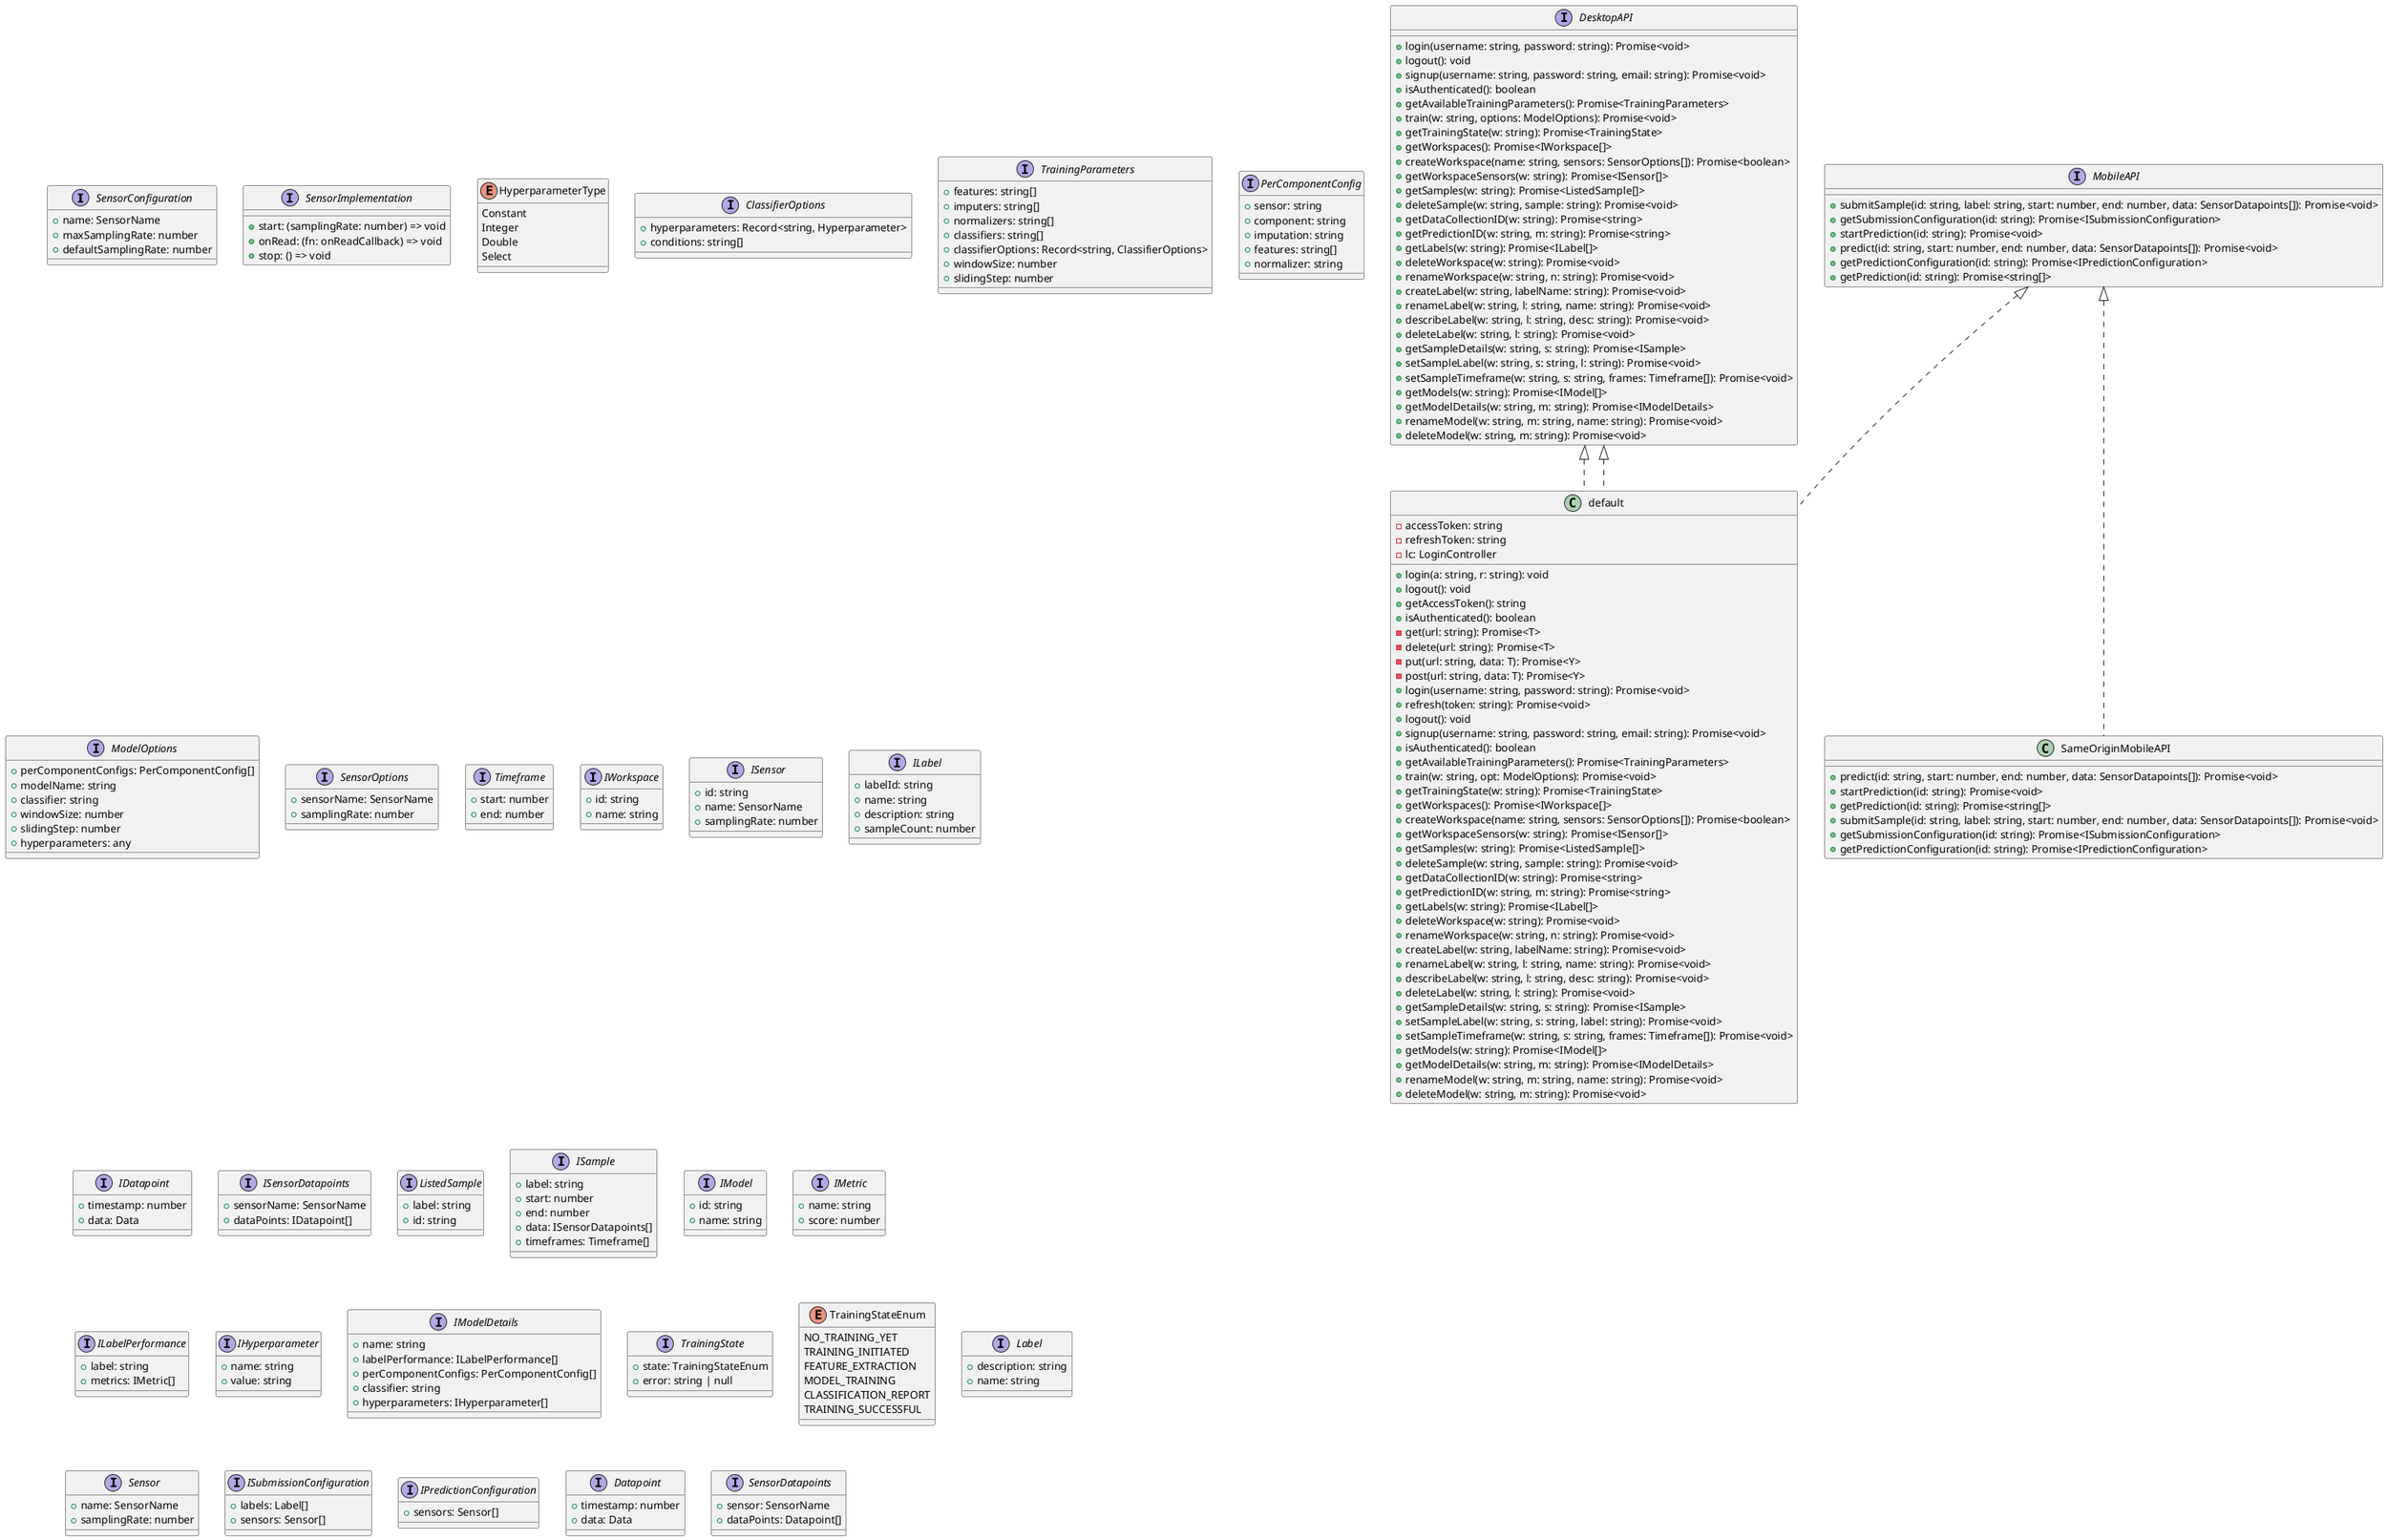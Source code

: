 @startuml
interface SensorConfiguration {
    +name: SensorName
    +maxSamplingRate: number
    +defaultSamplingRate: number
}
interface SensorImplementation {
    +start: (samplingRate: number) => void
    +onRead: (fn: onReadCallback) => void
    +stop: () => void
}
class default {
    -accessToken: string
    -refreshToken: string
    +login(a: string, r: string): void
    +logout(): void
    +getAccessToken(): string
    +isAuthenticated(): boolean
}
enum HyperparameterType {
    Constant
    Integer
    Double
    Select
}
interface ClassifierOptions {
    +hyperparameters: Record<string, Hyperparameter>
    +conditions: string[]
}
interface TrainingParameters {
    +features: string[]
    +imputers: string[]
    +normalizers: string[]
    +classifiers: string[]
    +classifierOptions: Record<string, ClassifierOptions>
    +windowSize: number
    +slidingStep: number
}
interface PerComponentConfig {
    +sensor: string
    +component: string
    +imputation: string
    +features: string[]
    +normalizer: string
}
interface ModelOptions {
    +perComponentConfigs: PerComponentConfig[]
    +modelName: string
    +classifier: string
    +windowSize: number
    +slidingStep: number
    +hyperparameters: any
}
interface SensorOptions {
    +sensorName: SensorName
    +samplingRate: number
}
interface Timeframe {
    +start: number
    +end: number
}
interface IWorkspace {
    +id: string
    +name: string
}
interface ISensor {
    +id: string
    +name: SensorName
    +samplingRate: number
}
interface ILabel {
    +labelId: string
    +name: string
    +description: string
    +sampleCount: number
}
interface IDatapoint {
    +timestamp: number
    +data: Data
}
interface ISensorDatapoints {
    +sensorName: SensorName
    +dataPoints: IDatapoint[]
}
interface ListedSample {
    +label: string
    +id: string
}
interface ISample {
    +label: string
    +start: number
    +end: number
    +data: ISensorDatapoints[]
    +timeframes: Timeframe[]
}
interface IModel {
    +id: string
    +name: string
}
interface IMetric {
    +name: string
    +score: number
}
interface ILabelPerformance {
    +label: string
    +metrics: IMetric[]
}
interface IHyperparameter {
    +name: string
    +value: string
}
interface IModelDetails {
    +name: string
    +labelPerformance: ILabelPerformance[]
    +perComponentConfigs: PerComponentConfig[]
    +classifier: string
    +hyperparameters: IHyperparameter[]
}
interface TrainingState {
    +state: TrainingStateEnum
    +error: string | null
}
enum TrainingStateEnum {
    NO_TRAINING_YET
    TRAINING_INITIATED
    FEATURE_EXTRACTION
    MODEL_TRAINING
    CLASSIFICATION_REPORT
    TRAINING_SUCCESSFUL
}
interface DesktopAPI {
    +login(username: string, password: string): Promise<void>
    +logout(): void
    +signup(username: string, password: string, email: string): Promise<void>
    +isAuthenticated(): boolean
    +getAvailableTrainingParameters(): Promise<TrainingParameters>
    +train(w: string, options: ModelOptions): Promise<void>
    +getTrainingState(w: string): Promise<TrainingState>
    +getWorkspaces(): Promise<IWorkspace[]>
    +createWorkspace(name: string, sensors: SensorOptions[]): Promise<boolean>
    +getWorkspaceSensors(w: string): Promise<ISensor[]>
    +getSamples(w: string): Promise<ListedSample[]>
    +deleteSample(w: string, sample: string): Promise<void>
    +getDataCollectionID(w: string): Promise<string>
    +getPredictionID(w: string, m: string): Promise<string>
    +getLabels(w: string): Promise<ILabel[]>
    +deleteWorkspace(w: string): Promise<void>
    +renameWorkspace(w: string, n: string): Promise<void>
    +createLabel(w: string, labelName: string): Promise<void>
    +renameLabel(w: string, l: string, name: string): Promise<void>
    +describeLabel(w: string, l: string, desc: string): Promise<void>
    +deleteLabel(w: string, l: string): Promise<void>
    +getSampleDetails(w: string, s: string): Promise<ISample>
    +setSampleLabel(w: string, s: string, l: string): Promise<void>
    +setSampleTimeframe(w: string, s: string, frames: Timeframe[]): Promise<void>
    +getModels(w: string): Promise<IModel[]>
    +getModelDetails(w: string, m: string): Promise<IModelDetails>
    +renameModel(w: string, m: string, name: string): Promise<void>
    +deleteModel(w: string, m: string): Promise<void>
}
class default implements DesktopAPI {
    -lc: LoginController
    -get(url: string): Promise<T>
    -delete(url: string): Promise<T>
    -put(url: string, data: T): Promise<Y>
    -post(url: string, data: T): Promise<Y>
    +login(username: string, password: string): Promise<void>
    +refresh(token: string): Promise<void>
    +logout(): void
    +signup(username: string, password: string, email: string): Promise<void>
    +isAuthenticated(): boolean
    +getAvailableTrainingParameters(): Promise<TrainingParameters>
    +train(w: string, opt: ModelOptions): Promise<void>
    +getTrainingState(w: string): Promise<TrainingState>
    +getWorkspaces(): Promise<IWorkspace[]>
    +createWorkspace(name: string, sensors: SensorOptions[]): Promise<boolean>
    +getWorkspaceSensors(w: string): Promise<ISensor[]>
    +getSamples(w: string): Promise<ListedSample[]>
    +deleteSample(w: string, sample: string): Promise<void>
    +getDataCollectionID(w: string): Promise<string>
    +getPredictionID(w: string, m: string): Promise<string>
    +getLabels(w: string): Promise<ILabel[]>
    +deleteWorkspace(w: string): Promise<void>
    +renameWorkspace(w: string, n: string): Promise<void>
    +createLabel(w: string, labelName: string): Promise<void>
    +renameLabel(w: string, l: string, name: string): Promise<void>
    +describeLabel(w: string, l: string, desc: string): Promise<void>
    +deleteLabel(w: string, l: string): Promise<void>
    +getSampleDetails(w: string, s: string): Promise<ISample>
    +setSampleLabel(w: string, s: string, label: string): Promise<void>
    +setSampleTimeframe(w: string, s: string, frames: Timeframe[]): Promise<void>
    +getModels(w: string): Promise<IModel[]>
    +getModelDetails(w: string, m: string): Promise<IModelDetails>
    +renameModel(w: string, m: string, name: string): Promise<void>
    +deleteModel(w: string, m: string): Promise<void>
}
interface Label {
    +description: string
    +name: string
}
interface Sensor {
    +name: SensorName
    +samplingRate: number
}
interface ISubmissionConfiguration {
    +labels: Label[]
    +sensors: Sensor[]
}
interface IPredictionConfiguration {
    +sensors: Sensor[]
}
interface Datapoint {
    +timestamp: number
    +data: Data
}
interface SensorDatapoints {
    +sensor: SensorName
    +dataPoints: Datapoint[]
}
interface MobileAPI {
    +submitSample(id: string, label: string, start: number, end: number, data: SensorDatapoints[]): Promise<void>
    +getSubmissionConfiguration(id: string): Promise<ISubmissionConfiguration>
    +startPrediction(id: string): Promise<void>
    +predict(id: string, start: number, end: number, data: SensorDatapoints[]): Promise<void>
    +getPredictionConfiguration(id: string): Promise<IPredictionConfiguration>
    +getPrediction(id: string): Promise<string[]>
}
class SameOriginMobileAPI implements MobileAPI {
    +predict(id: string, start: number, end: number, data: SensorDatapoints[]): Promise<void>
    +startPrediction(id: string): Promise<void>
    +getPrediction(id: string): Promise<string[]>
    +submitSample(id: string, label: string, start: number, end: number, data: SensorDatapoints[]): Promise<void>
    +getSubmissionConfiguration(id: string): Promise<ISubmissionConfiguration>
    +getPredictionConfiguration(id: string): Promise<IPredictionConfiguration>
}
class default implements DesktopAPI, MobileAPI
@enduml